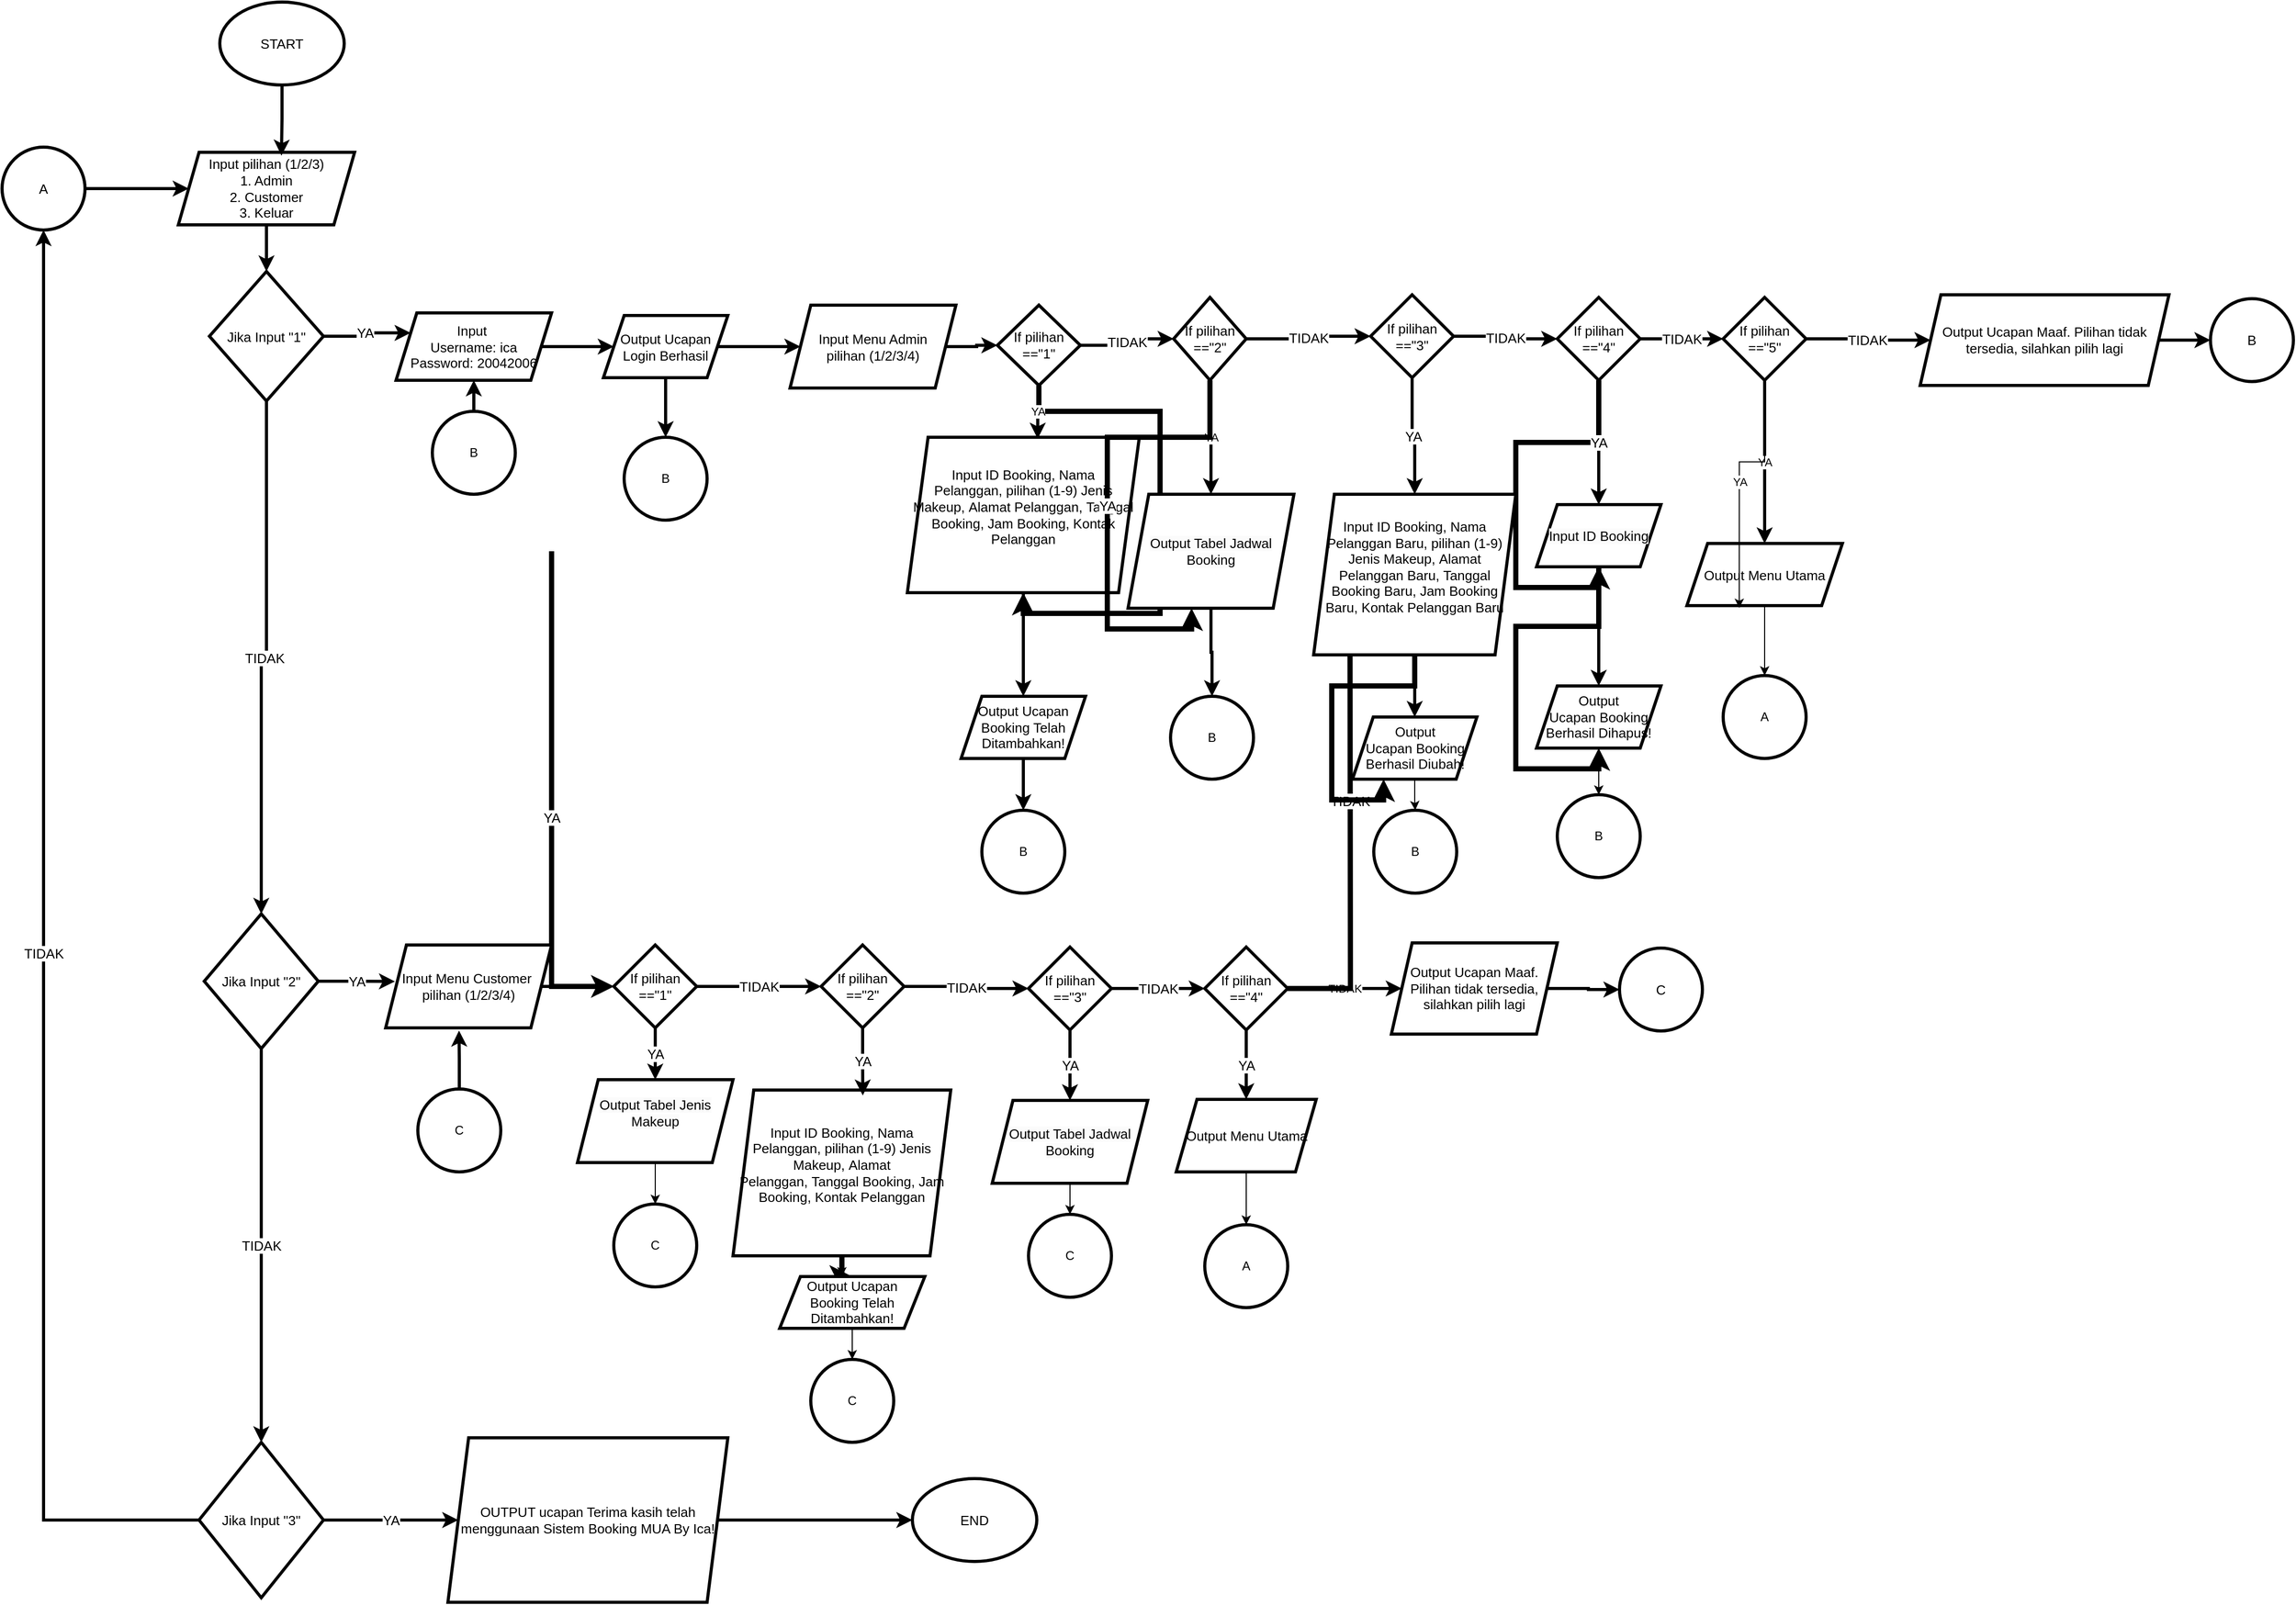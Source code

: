 <mxfile version="24.7.17">
  <diagram name="Page-1" id="OqW6dQnBmnJ8KERkSxpb">
    <mxGraphModel dx="2462" dy="1160" grid="1" gridSize="10" guides="1" tooltips="1" connect="1" arrows="1" fold="1" page="1" pageScale="1" pageWidth="850" pageHeight="1100" math="0" shadow="0">
      <root>
        <mxCell id="0" />
        <mxCell id="1" parent="0" />
        <mxCell id="-Zbz8kqlZJ3fd1Amy6h6-88" value="START" style="ellipse;whiteSpace=wrap;html=1;strokeWidth=3;fontSize=13;" vertex="1" parent="1">
          <mxGeometry x="230" y="100" width="120" height="80" as="geometry" />
        </mxCell>
        <mxCell id="-Zbz8kqlZJ3fd1Amy6h6-89" style="edgeStyle=orthogonalEdgeStyle;rounded=0;orthogonalLoop=1;jettySize=auto;html=1;strokeWidth=3;fontSize=13;" edge="1" parent="1" source="-Zbz8kqlZJ3fd1Amy6h6-90" target="-Zbz8kqlZJ3fd1Amy6h6-93">
          <mxGeometry relative="1" as="geometry" />
        </mxCell>
        <mxCell id="-Zbz8kqlZJ3fd1Amy6h6-90" value="Input pilihan (1/2/3)&lt;div style=&quot;font-size: 13px;&quot;&gt;1. Admin&lt;/div&gt;&lt;div style=&quot;font-size: 13px;&quot;&gt;2. Customer&lt;/div&gt;&lt;div style=&quot;font-size: 13px;&quot;&gt;3. Keluar&lt;/div&gt;" style="shape=parallelogram;perimeter=parallelogramPerimeter;whiteSpace=wrap;html=1;fixedSize=1;strokeWidth=3;fontSize=13;" vertex="1" parent="1">
          <mxGeometry x="190" y="245" width="170" height="70" as="geometry" />
        </mxCell>
        <mxCell id="-Zbz8kqlZJ3fd1Amy6h6-91" value="TIDAK" style="edgeStyle=orthogonalEdgeStyle;rounded=0;orthogonalLoop=1;jettySize=auto;html=1;entryX=0.5;entryY=0;entryDx=0;entryDy=0;strokeWidth=3;fontSize=13;" edge="1" parent="1" source="-Zbz8kqlZJ3fd1Amy6h6-93" target="-Zbz8kqlZJ3fd1Amy6h6-99">
          <mxGeometry relative="1" as="geometry" />
        </mxCell>
        <mxCell id="-Zbz8kqlZJ3fd1Amy6h6-92" value="YA" style="edgeStyle=orthogonalEdgeStyle;rounded=0;orthogonalLoop=1;jettySize=auto;html=1;entryX=0;entryY=0.25;entryDx=0;entryDy=0;strokeWidth=3;fontSize=13;" edge="1" parent="1" source="-Zbz8kqlZJ3fd1Amy6h6-93" target="-Zbz8kqlZJ3fd1Amy6h6-95">
          <mxGeometry relative="1" as="geometry" />
        </mxCell>
        <mxCell id="-Zbz8kqlZJ3fd1Amy6h6-93" value="Jika Input &quot;1&quot;" style="rhombus;whiteSpace=wrap;html=1;strokeWidth=3;fontSize=13;" vertex="1" parent="1">
          <mxGeometry x="220" y="360" width="110" height="125" as="geometry" />
        </mxCell>
        <mxCell id="-Zbz8kqlZJ3fd1Amy6h6-94" style="edgeStyle=orthogonalEdgeStyle;rounded=0;orthogonalLoop=1;jettySize=auto;html=1;entryX=0;entryY=0.5;entryDx=0;entryDy=0;strokeWidth=3;fontSize=13;" edge="1" parent="1" source="-Zbz8kqlZJ3fd1Amy6h6-95" target="-Zbz8kqlZJ3fd1Amy6h6-97">
          <mxGeometry relative="1" as="geometry" />
        </mxCell>
        <mxCell id="-Zbz8kqlZJ3fd1Amy6h6-95" value="Input&amp;nbsp;&lt;div style=&quot;font-size: 13px;&quot;&gt;Username: ica&lt;div style=&quot;font-size: 13px;&quot;&gt;Password: 20042006&lt;/div&gt;&lt;/div&gt;" style="shape=parallelogram;perimeter=parallelogramPerimeter;whiteSpace=wrap;html=1;fixedSize=1;strokeWidth=3;fontSize=13;" vertex="1" parent="1">
          <mxGeometry x="400" y="400" width="150" height="65" as="geometry" />
        </mxCell>
        <mxCell id="-Zbz8kqlZJ3fd1Amy6h6-96" style="edgeStyle=orthogonalEdgeStyle;rounded=0;orthogonalLoop=1;jettySize=auto;html=1;strokeWidth=3;fontSize=13;" edge="1" parent="1" source="-Zbz8kqlZJ3fd1Amy6h6-97" target="-Zbz8kqlZJ3fd1Amy6h6-128">
          <mxGeometry relative="1" as="geometry" />
        </mxCell>
        <mxCell id="-Zbz8kqlZJ3fd1Amy6h6-198" style="edgeStyle=orthogonalEdgeStyle;rounded=0;orthogonalLoop=1;jettySize=auto;html=1;entryX=0.5;entryY=0;entryDx=0;entryDy=0;strokeWidth=3;" edge="1" parent="1" source="-Zbz8kqlZJ3fd1Amy6h6-97" target="-Zbz8kqlZJ3fd1Amy6h6-195">
          <mxGeometry relative="1" as="geometry" />
        </mxCell>
        <mxCell id="-Zbz8kqlZJ3fd1Amy6h6-97" value="Output Ucapan Login Berhasil" style="shape=parallelogram;perimeter=parallelogramPerimeter;whiteSpace=wrap;html=1;fixedSize=1;fontSize=13;spacing=2;strokeWidth=3;" vertex="1" parent="1">
          <mxGeometry x="600" y="402.5" width="120" height="60" as="geometry" />
        </mxCell>
        <mxCell id="-Zbz8kqlZJ3fd1Amy6h6-98" value="TIDAK" style="edgeStyle=orthogonalEdgeStyle;rounded=0;orthogonalLoop=1;jettySize=auto;html=1;entryX=0.5;entryY=0;entryDx=0;entryDy=0;strokeWidth=3;fontSize=13;" edge="1" parent="1" source="-Zbz8kqlZJ3fd1Amy6h6-99" target="-Zbz8kqlZJ3fd1Amy6h6-102">
          <mxGeometry relative="1" as="geometry" />
        </mxCell>
        <mxCell id="-Zbz8kqlZJ3fd1Amy6h6-99" value="Jika Input &quot;2&quot;" style="rhombus;whiteSpace=wrap;html=1;strokeWidth=3;fontSize=13;" vertex="1" parent="1">
          <mxGeometry x="215" y="980" width="110" height="130" as="geometry" />
        </mxCell>
        <mxCell id="-Zbz8kqlZJ3fd1Amy6h6-100" value="YA" style="edgeStyle=orthogonalEdgeStyle;rounded=0;orthogonalLoop=1;jettySize=auto;html=1;entryX=0;entryY=0.5;entryDx=0;entryDy=0;strokeWidth=3;fontSize=13;" edge="1" parent="1" source="-Zbz8kqlZJ3fd1Amy6h6-102" target="-Zbz8kqlZJ3fd1Amy6h6-104">
          <mxGeometry relative="1" as="geometry" />
        </mxCell>
        <mxCell id="-Zbz8kqlZJ3fd1Amy6h6-101" value="TIDAK" style="edgeStyle=orthogonalEdgeStyle;rounded=0;orthogonalLoop=1;jettySize=auto;html=1;entryX=0.5;entryY=1;entryDx=0;entryDy=0;strokeWidth=3;fontSize=13;" edge="1" parent="1" source="-Zbz8kqlZJ3fd1Amy6h6-102" target="-Zbz8kqlZJ3fd1Amy6h6-164">
          <mxGeometry relative="1" as="geometry" />
        </mxCell>
        <mxCell id="-Zbz8kqlZJ3fd1Amy6h6-102" value="Jika Input &quot;3&quot;" style="rhombus;whiteSpace=wrap;html=1;strokeWidth=3;fontSize=13;" vertex="1" parent="1">
          <mxGeometry x="210" y="1490" width="120" height="150" as="geometry" />
        </mxCell>
        <mxCell id="-Zbz8kqlZJ3fd1Amy6h6-103" style="edgeStyle=orthogonalEdgeStyle;rounded=0;orthogonalLoop=1;jettySize=auto;html=1;strokeWidth=3;fontSize=13;" edge="1" parent="1" source="-Zbz8kqlZJ3fd1Amy6h6-104" target="-Zbz8kqlZJ3fd1Amy6h6-105">
          <mxGeometry relative="1" as="geometry" />
        </mxCell>
        <mxCell id="-Zbz8kqlZJ3fd1Amy6h6-104" value="OUTPUT ucapan Terima kasih telah menggunaan Sistem Booking MUA By Ica!" style="shape=parallelogram;perimeter=parallelogramPerimeter;whiteSpace=wrap;html=1;fixedSize=1;strokeWidth=3;fontSize=13;" vertex="1" parent="1">
          <mxGeometry x="450" y="1485.63" width="270" height="158.75" as="geometry" />
        </mxCell>
        <mxCell id="-Zbz8kqlZJ3fd1Amy6h6-105" value="END" style="ellipse;whiteSpace=wrap;html=1;strokeWidth=3;fontSize=13;" vertex="1" parent="1">
          <mxGeometry x="898" y="1525" width="120" height="80" as="geometry" />
        </mxCell>
        <mxCell id="-Zbz8kqlZJ3fd1Amy6h6-184" style="edgeStyle=orthogonalEdgeStyle;rounded=0;orthogonalLoop=1;jettySize=auto;html=1;entryX=0;entryY=0.5;entryDx=0;entryDy=0;strokeWidth=3;" edge="1" parent="1" source="-Zbz8kqlZJ3fd1Amy6h6-107" target="-Zbz8kqlZJ3fd1Amy6h6-118">
          <mxGeometry relative="1" as="geometry" />
        </mxCell>
        <mxCell id="-Zbz8kqlZJ3fd1Amy6h6-106" value="YA" style="edgeStyle=orthogonalEdgeStyle;rounded=0;orthogonalLoop=1;jettySize=auto;html=1;strokeWidth=5;fontSize=13;" edge="1" parent="1" source="-Zbz8kqlZJ3fd1Amy6h6-107" target="-Zbz8kqlZJ3fd1Amy6h6-118">
          <mxGeometry x="-0.714" relative="1" as="geometry">
            <Array as="points">
              <mxPoint x="550" y="630" />
              <mxPoint x="550" y="630" />
            </Array>
            <mxPoint as="offset" />
          </mxGeometry>
        </mxCell>
        <mxCell id="-Zbz8kqlZJ3fd1Amy6h6-107" value="Input Menu Customer&amp;nbsp;&lt;div style=&quot;font-size: 13px;&quot;&gt;pilihan (1/2/3/4)&lt;/div&gt;" style="shape=parallelogram;perimeter=parallelogramPerimeter;whiteSpace=wrap;html=1;fixedSize=1;strokeWidth=3;fontSize=13;" vertex="1" parent="1">
          <mxGeometry x="390" y="1010" width="160" height="80" as="geometry" />
        </mxCell>
        <mxCell id="-Zbz8kqlZJ3fd1Amy6h6-108" value="YA" style="edgeStyle=orthogonalEdgeStyle;rounded=0;orthogonalLoop=1;jettySize=auto;html=1;strokeWidth=3;fontSize=13;" edge="1" parent="1" source="-Zbz8kqlZJ3fd1Amy6h6-110" target="-Zbz8kqlZJ3fd1Amy6h6-122">
          <mxGeometry relative="1" as="geometry" />
        </mxCell>
        <mxCell id="-Zbz8kqlZJ3fd1Amy6h6-183" value="TIDAK" style="edgeStyle=orthogonalEdgeStyle;rounded=0;orthogonalLoop=1;jettySize=auto;html=1;entryX=0;entryY=0.5;entryDx=0;entryDy=0;strokeWidth=3;" edge="1" parent="1" source="-Zbz8kqlZJ3fd1Amy6h6-110" target="-Zbz8kqlZJ3fd1Amy6h6-161">
          <mxGeometry relative="1" as="geometry" />
        </mxCell>
        <mxCell id="-Zbz8kqlZJ3fd1Amy6h6-109" value="TIDAK" style="edgeStyle=orthogonalEdgeStyle;rounded=0;orthogonalLoop=1;jettySize=auto;html=1;entryX=0;entryY=0.5;entryDx=0;entryDy=0;strokeWidth=5;fontSize=13;" edge="1" parent="1" source="-Zbz8kqlZJ3fd1Amy6h6-110">
          <mxGeometry relative="1" as="geometry">
            <mxPoint x="1320" y="630" as="targetPoint" />
          </mxGeometry>
        </mxCell>
        <mxCell id="-Zbz8kqlZJ3fd1Amy6h6-110" value="If pilihan ==&quot;4&quot;" style="rhombus;whiteSpace=wrap;html=1;strokeWidth=3;fontSize=13;" vertex="1" parent="1">
          <mxGeometry x="1180" y="1012" width="80" height="80" as="geometry" />
        </mxCell>
        <mxCell id="-Zbz8kqlZJ3fd1Amy6h6-111" value="YA" style="edgeStyle=orthogonalEdgeStyle;rounded=0;orthogonalLoop=1;jettySize=auto;html=1;entryX=0.5;entryY=0;entryDx=0;entryDy=0;strokeWidth=3;fontSize=13;" edge="1" parent="1" source="-Zbz8kqlZJ3fd1Amy6h6-113" target="-Zbz8kqlZJ3fd1Amy6h6-123">
          <mxGeometry relative="1" as="geometry" />
        </mxCell>
        <mxCell id="-Zbz8kqlZJ3fd1Amy6h6-112" value="TIDAK" style="edgeStyle=orthogonalEdgeStyle;rounded=0;orthogonalLoop=1;jettySize=auto;html=1;entryX=0;entryY=0.5;entryDx=0;entryDy=0;strokeWidth=3;fontSize=13;" edge="1" parent="1" source="-Zbz8kqlZJ3fd1Amy6h6-113" target="-Zbz8kqlZJ3fd1Amy6h6-110">
          <mxGeometry relative="1" as="geometry" />
        </mxCell>
        <mxCell id="-Zbz8kqlZJ3fd1Amy6h6-113" value="If pilihan ==&quot;3&quot;" style="rhombus;whiteSpace=wrap;html=1;strokeWidth=3;fontSize=13;" vertex="1" parent="1">
          <mxGeometry x="1010" y="1012" width="80" height="80" as="geometry" />
        </mxCell>
        <mxCell id="-Zbz8kqlZJ3fd1Amy6h6-114" value="TIDAK" style="edgeStyle=orthogonalEdgeStyle;rounded=0;orthogonalLoop=1;jettySize=auto;html=1;entryX=0;entryY=0.5;entryDx=0;entryDy=0;strokeWidth=3;fontSize=13;" edge="1" parent="1" source="-Zbz8kqlZJ3fd1Amy6h6-115" target="-Zbz8kqlZJ3fd1Amy6h6-113">
          <mxGeometry relative="1" as="geometry" />
        </mxCell>
        <mxCell id="-Zbz8kqlZJ3fd1Amy6h6-115" value="If pilihan ==&quot;2&quot;" style="rhombus;whiteSpace=wrap;html=1;strokeWidth=3;fontSize=13;" vertex="1" parent="1">
          <mxGeometry x="810" y="1010" width="80" height="80" as="geometry" />
        </mxCell>
        <mxCell id="-Zbz8kqlZJ3fd1Amy6h6-116" value="YA" style="edgeStyle=orthogonalEdgeStyle;rounded=0;orthogonalLoop=1;jettySize=auto;html=1;entryX=0.5;entryY=0;entryDx=0;entryDy=0;strokeWidth=3;fontSize=13;" edge="1" parent="1" source="-Zbz8kqlZJ3fd1Amy6h6-118" target="-Zbz8kqlZJ3fd1Amy6h6-119">
          <mxGeometry relative="1" as="geometry" />
        </mxCell>
        <mxCell id="-Zbz8kqlZJ3fd1Amy6h6-117" value="TIDAK" style="edgeStyle=orthogonalEdgeStyle;rounded=0;orthogonalLoop=1;jettySize=auto;html=1;entryX=0;entryY=0.5;entryDx=0;entryDy=0;strokeWidth=3;fontSize=13;" edge="1" parent="1" source="-Zbz8kqlZJ3fd1Amy6h6-118" target="-Zbz8kqlZJ3fd1Amy6h6-115">
          <mxGeometry relative="1" as="geometry" />
        </mxCell>
        <mxCell id="-Zbz8kqlZJ3fd1Amy6h6-118" value="If pilihan ==&quot;1&quot;" style="rhombus;whiteSpace=wrap;html=1;strokeWidth=3;fontSize=13;" vertex="1" parent="1">
          <mxGeometry x="610" y="1010" width="80" height="80" as="geometry" />
        </mxCell>
        <mxCell id="-Zbz8kqlZJ3fd1Amy6h6-209" style="edgeStyle=orthogonalEdgeStyle;rounded=0;orthogonalLoop=1;jettySize=auto;html=1;" edge="1" parent="1" source="-Zbz8kqlZJ3fd1Amy6h6-119" target="-Zbz8kqlZJ3fd1Amy6h6-190">
          <mxGeometry relative="1" as="geometry" />
        </mxCell>
        <mxCell id="-Zbz8kqlZJ3fd1Amy6h6-119" value="&lt;span style=&quot;color: rgb(0, 0, 0); font-family: Helvetica; font-size: 13px; font-style: normal; font-variant-ligatures: normal; font-variant-caps: normal; font-weight: 400; letter-spacing: normal; orphans: 2; text-align: center; text-indent: 0px; text-transform: none; widows: 2; word-spacing: 0px; -webkit-text-stroke-width: 0px; white-space: normal; background-color: rgb(251, 251, 251); text-decoration-thickness: initial; text-decoration-style: initial; text-decoration-color: initial; display: inline !important; float: none;&quot;&gt;Output Tabel Jenis Makeup&lt;/span&gt;&lt;div style=&quot;font-size: 13px;&quot;&gt;&lt;br style=&quot;font-size: 13px;&quot;&gt;&lt;/div&gt;" style="shape=parallelogram;perimeter=parallelogramPerimeter;whiteSpace=wrap;html=1;fixedSize=1;strokeWidth=3;fontSize=13;" vertex="1" parent="1">
          <mxGeometry x="575" y="1140" width="150" height="80" as="geometry" />
        </mxCell>
        <mxCell id="-Zbz8kqlZJ3fd1Amy6h6-121" value="Input&amp;nbsp;&lt;span style=&quot;font-size: 13px; background-color: initial;&quot;&gt;ID Booking,&amp;nbsp;&lt;/span&gt;&lt;span style=&quot;font-size: 13px; background-color: initial;&quot;&gt;Nama Pelanggan,&amp;nbsp;&lt;/span&gt;&lt;span style=&quot;font-size: 13px; background-color: initial;&quot;&gt;pilihan (1-9) Jenis Makeup,&amp;nbsp;&lt;/span&gt;&lt;span style=&quot;font-size: 13px; background-color: initial;&quot;&gt;Alamat Pelanggan,&amp;nbsp;&lt;/span&gt;&lt;span style=&quot;font-size: 13px; background-color: initial;&quot;&gt;Tanggal Booking,&amp;nbsp;&lt;/span&gt;&lt;span style=&quot;font-size: 13px; background-color: initial;&quot;&gt;Jam Booking,&amp;nbsp;&lt;/span&gt;&lt;span style=&quot;font-size: 13px; background-color: initial;&quot;&gt;Kontak Pelanggan&lt;/span&gt;&lt;div style=&quot;font-size: 13px;&quot;&gt;&lt;br style=&quot;font-size: 13px;&quot;&gt;&lt;/div&gt;" style="shape=parallelogram;perimeter=parallelogramPerimeter;whiteSpace=wrap;html=1;fixedSize=1;strokeWidth=3;fontSize=13;" vertex="1" parent="1">
          <mxGeometry x="725" y="1150" width="210" height="160" as="geometry" />
        </mxCell>
        <mxCell id="-Zbz8kqlZJ3fd1Amy6h6-120" style="edgeStyle=orthogonalEdgeStyle;rounded=0;orthogonalLoop=1;jettySize=auto;html=1;strokeWidth=5;fontSize=13;" edge="1" parent="1" source="-Zbz8kqlZJ3fd1Amy6h6-121" target="-Zbz8kqlZJ3fd1Amy6h6-126">
          <mxGeometry relative="1" as="geometry" />
        </mxCell>
        <mxCell id="-Zbz8kqlZJ3fd1Amy6h6-213" style="edgeStyle=orthogonalEdgeStyle;rounded=0;orthogonalLoop=1;jettySize=auto;html=1;" edge="1" parent="1" source="-Zbz8kqlZJ3fd1Amy6h6-122" target="-Zbz8kqlZJ3fd1Amy6h6-191">
          <mxGeometry relative="1" as="geometry" />
        </mxCell>
        <mxCell id="-Zbz8kqlZJ3fd1Amy6h6-122" value="Output Menu Utama" style="shape=parallelogram;perimeter=parallelogramPerimeter;whiteSpace=wrap;html=1;fixedSize=1;strokeWidth=3;fontSize=13;" vertex="1" parent="1">
          <mxGeometry x="1152.5" y="1159" width="135" height="70" as="geometry" />
        </mxCell>
        <mxCell id="-Zbz8kqlZJ3fd1Amy6h6-212" style="edgeStyle=orthogonalEdgeStyle;rounded=0;orthogonalLoop=1;jettySize=auto;html=1;entryX=0.5;entryY=0;entryDx=0;entryDy=0;" edge="1" parent="1" source="-Zbz8kqlZJ3fd1Amy6h6-123" target="-Zbz8kqlZJ3fd1Amy6h6-188">
          <mxGeometry relative="1" as="geometry" />
        </mxCell>
        <mxCell id="-Zbz8kqlZJ3fd1Amy6h6-123" value="&lt;br style=&quot;font-size: 13px;&quot;&gt;&lt;span style=&quot;color: rgb(0, 0, 0); font-family: Helvetica; font-size: 13px; font-style: normal; font-variant-ligatures: normal; font-variant-caps: normal; font-weight: 400; letter-spacing: normal; orphans: 2; text-align: center; text-indent: 0px; text-transform: none; widows: 2; word-spacing: 0px; -webkit-text-stroke-width: 0px; white-space: normal; background-color: rgb(251, 251, 251); text-decoration-thickness: initial; text-decoration-style: initial; text-decoration-color: initial; display: inline !important; float: none;&quot;&gt;Output Tabel Jadwal Booking&lt;/span&gt;&lt;div style=&quot;font-size: 13px;&quot;&gt;&lt;br style=&quot;font-size: 13px;&quot;&gt;&lt;/div&gt;" style="shape=parallelogram;perimeter=parallelogramPerimeter;whiteSpace=wrap;html=1;fixedSize=1;strokeWidth=3;fontSize=13;" vertex="1" parent="1">
          <mxGeometry x="975" y="1160" width="150" height="80" as="geometry" />
        </mxCell>
        <mxCell id="-Zbz8kqlZJ3fd1Amy6h6-124" style="edgeStyle=orthogonalEdgeStyle;rounded=0;orthogonalLoop=1;jettySize=auto;html=1;entryX=0.585;entryY=0.046;entryDx=0;entryDy=0;entryPerimeter=0;strokeWidth=3;fontSize=13;" edge="1" parent="1" source="-Zbz8kqlZJ3fd1Amy6h6-88" target="-Zbz8kqlZJ3fd1Amy6h6-90">
          <mxGeometry relative="1" as="geometry" />
        </mxCell>
        <mxCell id="-Zbz8kqlZJ3fd1Amy6h6-125" value="YA" style="edgeStyle=orthogonalEdgeStyle;rounded=0;orthogonalLoop=1;jettySize=auto;html=1;entryX=0.596;entryY=0.033;entryDx=0;entryDy=0;entryPerimeter=0;strokeWidth=3;fontSize=13;" edge="1" parent="1" source="-Zbz8kqlZJ3fd1Amy6h6-115" target="-Zbz8kqlZJ3fd1Amy6h6-121">
          <mxGeometry relative="1" as="geometry" />
        </mxCell>
        <mxCell id="-Zbz8kqlZJ3fd1Amy6h6-211" style="edgeStyle=orthogonalEdgeStyle;rounded=0;orthogonalLoop=1;jettySize=auto;html=1;entryX=0.5;entryY=0;entryDx=0;entryDy=0;" edge="1" parent="1" source="-Zbz8kqlZJ3fd1Amy6h6-126" target="-Zbz8kqlZJ3fd1Amy6h6-189">
          <mxGeometry relative="1" as="geometry" />
        </mxCell>
        <mxCell id="-Zbz8kqlZJ3fd1Amy6h6-126" value="Output Ucapan Booking Telah Ditambahkan!" style="shape=parallelogram;perimeter=parallelogramPerimeter;whiteSpace=wrap;html=1;fixedSize=1;strokeWidth=3;fontSize=13;" vertex="1" parent="1">
          <mxGeometry x="770" y="1330" width="140" height="50" as="geometry" />
        </mxCell>
        <mxCell id="-Zbz8kqlZJ3fd1Amy6h6-127" style="edgeStyle=orthogonalEdgeStyle;rounded=0;orthogonalLoop=1;jettySize=auto;html=1;entryX=0;entryY=0.5;entryDx=0;entryDy=0;strokeWidth=3;fontSize=13;" edge="1" parent="1" source="-Zbz8kqlZJ3fd1Amy6h6-128" target="-Zbz8kqlZJ3fd1Amy6h6-131">
          <mxGeometry relative="1" as="geometry" />
        </mxCell>
        <mxCell id="-Zbz8kqlZJ3fd1Amy6h6-128" value="Input Menu Admin&lt;div style=&quot;font-size: 13px;&quot;&gt;pilihan (1/2/3/4)&lt;/div&gt;" style="shape=parallelogram;perimeter=parallelogramPerimeter;whiteSpace=wrap;html=1;fixedSize=1;strokeWidth=3;fontSize=13;" vertex="1" parent="1">
          <mxGeometry x="780" y="392.5" width="160" height="80" as="geometry" />
        </mxCell>
        <mxCell id="-Zbz8kqlZJ3fd1Amy6h6-130" value="TIDAK" style="edgeStyle=orthogonalEdgeStyle;rounded=0;orthogonalLoop=1;jettySize=auto;html=1;entryX=0;entryY=0.5;entryDx=0;entryDy=0;strokeWidth=3;fontSize=13;" edge="1" parent="1" source="-Zbz8kqlZJ3fd1Amy6h6-131" target="-Zbz8kqlZJ3fd1Amy6h6-133">
          <mxGeometry relative="1" as="geometry" />
        </mxCell>
        <mxCell id="-Zbz8kqlZJ3fd1Amy6h6-129" value="YA" style="edgeStyle=orthogonalEdgeStyle;rounded=0;orthogonalLoop=1;jettySize=auto;html=1;entryX=0.5;entryY=1;entryDx=0;entryDy=0;strokeWidth=5;fontSize=13;" edge="1" parent="1" source="-Zbz8kqlZJ3fd1Amy6h6-131" target="-Zbz8kqlZJ3fd1Amy6h6-147">
          <mxGeometry relative="1" as="geometry">
            <mxPoint x="1012.5" y="330" as="targetPoint" />
          </mxGeometry>
        </mxCell>
        <mxCell id="-Zbz8kqlZJ3fd1Amy6h6-131" value="If pilihan ==&quot;1&quot;" style="rhombus;whiteSpace=wrap;html=1;strokeWidth=3;fontSize=13;" vertex="1" parent="1">
          <mxGeometry x="980" y="392.5" width="80" height="77.5" as="geometry" />
        </mxCell>
        <mxCell id="-Zbz8kqlZJ3fd1Amy6h6-132" value="TIDAK" style="edgeStyle=orthogonalEdgeStyle;rounded=0;orthogonalLoop=1;jettySize=auto;html=1;entryX=0;entryY=0.5;entryDx=0;entryDy=0;strokeWidth=3;fontSize=13;" edge="1" parent="1" source="-Zbz8kqlZJ3fd1Amy6h6-133" target="-Zbz8kqlZJ3fd1Amy6h6-136">
          <mxGeometry relative="1" as="geometry" />
        </mxCell>
        <mxCell id="-Zbz8kqlZJ3fd1Amy6h6-175" value="YA" style="edgeStyle=orthogonalEdgeStyle;rounded=0;orthogonalLoop=1;jettySize=auto;html=1;entryX=0.5;entryY=0;entryDx=0;entryDy=0;strokeWidth=3;" edge="1" parent="1" source="-Zbz8kqlZJ3fd1Amy6h6-133" target="-Zbz8kqlZJ3fd1Amy6h6-149">
          <mxGeometry relative="1" as="geometry" />
        </mxCell>
        <mxCell id="-Zbz8kqlZJ3fd1Amy6h6-133" value="If pilihan ==&quot;2&quot;" style="rhombus;whiteSpace=wrap;html=1;strokeWidth=3;fontSize=13;" vertex="1" parent="1">
          <mxGeometry x="1150" y="385" width="70" height="80" as="geometry" />
        </mxCell>
        <mxCell id="-Zbz8kqlZJ3fd1Amy6h6-134" value="YA" style="edgeStyle=orthogonalEdgeStyle;rounded=0;orthogonalLoop=1;jettySize=auto;html=1;strokeWidth=3;fontSize=13;" edge="1" parent="1" source="-Zbz8kqlZJ3fd1Amy6h6-136" target="-Zbz8kqlZJ3fd1Amy6h6-151">
          <mxGeometry relative="1" as="geometry" />
        </mxCell>
        <mxCell id="-Zbz8kqlZJ3fd1Amy6h6-135" value="TIDAK" style="edgeStyle=orthogonalEdgeStyle;rounded=0;orthogonalLoop=1;jettySize=auto;html=1;entryX=0;entryY=0.5;entryDx=0;entryDy=0;strokeWidth=3;fontSize=13;" edge="1" parent="1" source="-Zbz8kqlZJ3fd1Amy6h6-136" target="-Zbz8kqlZJ3fd1Amy6h6-140">
          <mxGeometry relative="1" as="geometry" />
        </mxCell>
        <mxCell id="-Zbz8kqlZJ3fd1Amy6h6-136" value="If pilihan ==&quot;3&quot;" style="rhombus;whiteSpace=wrap;html=1;strokeWidth=3;fontSize=13;" vertex="1" parent="1">
          <mxGeometry x="1340" y="382.5" width="80" height="80" as="geometry" />
        </mxCell>
        <mxCell id="-Zbz8kqlZJ3fd1Amy6h6-138" value="TIDAK" style="edgeStyle=orthogonalEdgeStyle;rounded=0;orthogonalLoop=1;jettySize=auto;html=1;entryX=0;entryY=0.5;entryDx=0;entryDy=0;strokeWidth=3;fontSize=13;" edge="1" parent="1" source="-Zbz8kqlZJ3fd1Amy6h6-140" target="-Zbz8kqlZJ3fd1Amy6h6-143">
          <mxGeometry relative="1" as="geometry" />
        </mxCell>
        <mxCell id="-Zbz8kqlZJ3fd1Amy6h6-137" style="edgeStyle=orthogonalEdgeStyle;rounded=0;orthogonalLoop=1;jettySize=auto;html=1;entryX=0.5;entryY=1;entryDx=0;entryDy=0;strokeWidth=5;fontSize=13;" edge="1" parent="1" source="-Zbz8kqlZJ3fd1Amy6h6-140" target="-Zbz8kqlZJ3fd1Amy6h6-145">
          <mxGeometry relative="1" as="geometry" />
        </mxCell>
        <mxCell id="-Zbz8kqlZJ3fd1Amy6h6-139" value="YA" style="edgeStyle=orthogonalEdgeStyle;rounded=0;orthogonalLoop=1;jettySize=auto;html=1;strokeWidth=3;fontSize=13;" edge="1" parent="1" source="-Zbz8kqlZJ3fd1Amy6h6-140" target="-Zbz8kqlZJ3fd1Amy6h6-145">
          <mxGeometry relative="1" as="geometry" />
        </mxCell>
        <mxCell id="-Zbz8kqlZJ3fd1Amy6h6-140" value="If pilihan ==&quot;4&quot;" style="rhombus;whiteSpace=wrap;html=1;strokeWidth=3;fontSize=13;" vertex="1" parent="1">
          <mxGeometry x="1520" y="385" width="80" height="80" as="geometry" />
        </mxCell>
        <mxCell id="-Zbz8kqlZJ3fd1Amy6h6-142" value="TIDAK" style="edgeStyle=orthogonalEdgeStyle;rounded=0;orthogonalLoop=1;jettySize=auto;html=1;entryX=0;entryY=0.5;entryDx=0;entryDy=0;strokeWidth=3;fontSize=13;" edge="1" parent="1" source="-Zbz8kqlZJ3fd1Amy6h6-143" target="-Zbz8kqlZJ3fd1Amy6h6-158">
          <mxGeometry relative="1" as="geometry" />
        </mxCell>
        <mxCell id="-Zbz8kqlZJ3fd1Amy6h6-180" value="YA" style="edgeStyle=orthogonalEdgeStyle;rounded=0;orthogonalLoop=1;jettySize=auto;html=1;entryX=0.5;entryY=0;entryDx=0;entryDy=0;strokeWidth=3;" edge="1" parent="1" source="-Zbz8kqlZJ3fd1Amy6h6-143" target="-Zbz8kqlZJ3fd1Amy6h6-154">
          <mxGeometry relative="1" as="geometry" />
        </mxCell>
        <mxCell id="-Zbz8kqlZJ3fd1Amy6h6-143" value="If pilihan ==&quot;5&quot;" style="rhombus;whiteSpace=wrap;html=1;strokeWidth=3;fontSize=13;" vertex="1" parent="1">
          <mxGeometry x="1680" y="385" width="80" height="80" as="geometry" />
        </mxCell>
        <mxCell id="-Zbz8kqlZJ3fd1Amy6h6-179" style="edgeStyle=orthogonalEdgeStyle;rounded=0;orthogonalLoop=1;jettySize=auto;html=1;strokeWidth=3;" edge="1" parent="1" source="-Zbz8kqlZJ3fd1Amy6h6-145" target="-Zbz8kqlZJ3fd1Amy6h6-153">
          <mxGeometry relative="1" as="geometry" />
        </mxCell>
        <mxCell id="-Zbz8kqlZJ3fd1Amy6h6-144" style="edgeStyle=orthogonalEdgeStyle;rounded=0;orthogonalLoop=1;jettySize=auto;html=1;entryX=0.5;entryY=1;entryDx=0;entryDy=0;strokeWidth=5;fontSize=13;" edge="1" parent="1" source="-Zbz8kqlZJ3fd1Amy6h6-145" target="-Zbz8kqlZJ3fd1Amy6h6-153">
          <mxGeometry relative="1" as="geometry" />
        </mxCell>
        <mxCell id="-Zbz8kqlZJ3fd1Amy6h6-145" value="&lt;br style=&quot;font-size: 13px;&quot;&gt;&lt;span style=&quot;color: rgb(0, 0, 0); font-family: Helvetica; font-size: 13px; font-style: normal; font-variant-ligatures: normal; font-variant-caps: normal; font-weight: 400; letter-spacing: normal; orphans: 2; text-align: center; text-indent: 0px; text-transform: none; widows: 2; word-spacing: 0px; -webkit-text-stroke-width: 0px; white-space: normal; background-color: rgb(251, 251, 251); text-decoration-thickness: initial; text-decoration-style: initial; text-decoration-color: initial; display: inline !important; float: none;&quot;&gt;Input ID Booking&lt;/span&gt;&lt;div style=&quot;font-size: 13px;&quot;&gt;&lt;br style=&quot;font-size: 13px;&quot;&gt;&lt;/div&gt;" style="shape=parallelogram;perimeter=parallelogramPerimeter;whiteSpace=wrap;html=1;fixedSize=1;strokeWidth=3;fontSize=13;" vertex="1" parent="1">
          <mxGeometry x="1500" y="585" width="120" height="60" as="geometry" />
        </mxCell>
        <mxCell id="-Zbz8kqlZJ3fd1Amy6h6-146" style="edgeStyle=orthogonalEdgeStyle;rounded=0;orthogonalLoop=1;jettySize=auto;html=1;strokeWidth=3;fontSize=13;" edge="1" parent="1" source="-Zbz8kqlZJ3fd1Amy6h6-147" target="-Zbz8kqlZJ3fd1Amy6h6-148">
          <mxGeometry relative="1" as="geometry" />
        </mxCell>
        <mxCell id="-Zbz8kqlZJ3fd1Amy6h6-147" value="&lt;div style=&quot;font-size: 13px;&quot;&gt;Input ID Booking,&amp;nbsp;&lt;span style=&quot;background-color: initial; font-size: 13px;&quot;&gt;Nama Pelanggan,&amp;nbsp;&lt;/span&gt;&lt;span style=&quot;background-color: initial; font-size: 13px;&quot;&gt;pilihan (1-9) Jenis Makeup,&lt;/span&gt;&lt;span style=&quot;background-color: initial; font-size: 13px;&quot;&gt;&amp;nbsp;Alamat Pelanggan,&amp;nbsp;&lt;/span&gt;&lt;span style=&quot;background-color: initial; font-size: 13px;&quot;&gt;Tanggal Booking,&amp;nbsp;&lt;/span&gt;&lt;span style=&quot;background-color: initial; font-size: 13px;&quot;&gt;Jam Booking,&amp;nbsp;&lt;/span&gt;&lt;span style=&quot;background-color: initial; font-size: 13px;&quot;&gt;Kontak Pelanggan&lt;/span&gt;&lt;/div&gt;&lt;div style=&quot;font-size: 13px;&quot;&gt;&lt;br style=&quot;font-size: 13px;&quot;&gt;&lt;/div&gt;" style="shape=parallelogram;perimeter=parallelogramPerimeter;whiteSpace=wrap;html=1;fixedSize=1;strokeWidth=3;fontSize=13;" vertex="1" parent="1">
          <mxGeometry x="893.13" y="520" width="223.75" height="150" as="geometry" />
        </mxCell>
        <mxCell id="-Zbz8kqlZJ3fd1Amy6h6-201" style="edgeStyle=orthogonalEdgeStyle;rounded=0;orthogonalLoop=1;jettySize=auto;html=1;entryX=0.5;entryY=0;entryDx=0;entryDy=0;strokeWidth=3;" edge="1" parent="1" source="-Zbz8kqlZJ3fd1Amy6h6-148" target="-Zbz8kqlZJ3fd1Amy6h6-194">
          <mxGeometry relative="1" as="geometry" />
        </mxCell>
        <mxCell id="-Zbz8kqlZJ3fd1Amy6h6-148" value="Output Ucapan Booking Telah Ditambahkan!" style="shape=parallelogram;perimeter=parallelogramPerimeter;whiteSpace=wrap;html=1;fixedSize=1;strokeWidth=3;fontSize=13;" vertex="1" parent="1">
          <mxGeometry x="945.01" y="770" width="120" height="60" as="geometry" />
        </mxCell>
        <mxCell id="-Zbz8kqlZJ3fd1Amy6h6-199" style="edgeStyle=orthogonalEdgeStyle;rounded=0;orthogonalLoop=1;jettySize=auto;html=1;entryX=0.5;entryY=0;entryDx=0;entryDy=0;strokeWidth=3;" edge="1" parent="1" source="-Zbz8kqlZJ3fd1Amy6h6-149" target="-Zbz8kqlZJ3fd1Amy6h6-193">
          <mxGeometry relative="1" as="geometry" />
        </mxCell>
        <mxCell id="-Zbz8kqlZJ3fd1Amy6h6-149" value="&lt;br style=&quot;font-size: 13px;&quot;&gt;&lt;span style=&quot;color: rgb(0, 0, 0); font-family: Helvetica; font-size: 13px; font-style: normal; font-variant-ligatures: normal; font-variant-caps: normal; font-weight: 400; letter-spacing: normal; orphans: 2; text-align: center; text-indent: 0px; text-transform: none; widows: 2; word-spacing: 0px; -webkit-text-stroke-width: 0px; white-space: normal; background-color: rgb(251, 251, 251); text-decoration-thickness: initial; text-decoration-style: initial; text-decoration-color: initial; display: inline !important; float: none;&quot;&gt;Output Tabel Jadwal Booking&lt;/span&gt;&lt;div style=&quot;font-size: 13px;&quot;&gt;&lt;br style=&quot;font-size: 13px;&quot;&gt;&lt;/div&gt;" style="shape=parallelogram;perimeter=parallelogramPerimeter;whiteSpace=wrap;html=1;fixedSize=1;strokeWidth=3;fontSize=13;" vertex="1" parent="1">
          <mxGeometry x="1106" y="575" width="160" height="110" as="geometry" />
        </mxCell>
        <mxCell id="-Zbz8kqlZJ3fd1Amy6h6-178" style="edgeStyle=orthogonalEdgeStyle;rounded=0;orthogonalLoop=1;jettySize=auto;html=1;strokeWidth=3;" edge="1" parent="1" source="-Zbz8kqlZJ3fd1Amy6h6-151" target="-Zbz8kqlZJ3fd1Amy6h6-152">
          <mxGeometry relative="1" as="geometry" />
        </mxCell>
        <mxCell id="-Zbz8kqlZJ3fd1Amy6h6-150" style="edgeStyle=orthogonalEdgeStyle;rounded=0;orthogonalLoop=1;jettySize=auto;html=1;entryX=0.25;entryY=1;entryDx=0;entryDy=0;strokeWidth=5;fontSize=13;" edge="1" parent="1" source="-Zbz8kqlZJ3fd1Amy6h6-151" target="-Zbz8kqlZJ3fd1Amy6h6-152">
          <mxGeometry relative="1" as="geometry" />
        </mxCell>
        <mxCell id="-Zbz8kqlZJ3fd1Amy6h6-151" value="&lt;div style=&quot;font-size: 13px;&quot;&gt;Input ID Booking,&amp;nbsp;&lt;span style=&quot;background-color: initial; font-size: 13px;&quot;&gt;Nama Pelanggan Baru,&amp;nbsp;&lt;/span&gt;&lt;span style=&quot;background-color: initial; font-size: 13px;&quot;&gt;pilihan (1-9) Jenis Makeup,&lt;/span&gt;&lt;span style=&quot;background-color: initial; font-size: 13px;&quot;&gt;&amp;nbsp;Alamat Pelanggan Baru,&amp;nbsp;&lt;/span&gt;&lt;span style=&quot;background-color: initial; font-size: 13px;&quot;&gt;Tanggal Booking Baru,&amp;nbsp;&lt;/span&gt;&lt;span style=&quot;background-color: initial; font-size: 13px;&quot;&gt;Jam Booking Baru,&amp;nbsp;&lt;/span&gt;&lt;span style=&quot;background-color: initial; font-size: 13px;&quot;&gt;Kontak Pelanggan Baru&lt;/span&gt;&lt;/div&gt;&lt;div style=&quot;font-size: 13px;&quot;&gt;&lt;br style=&quot;font-size: 13px;&quot;&gt;&lt;/div&gt;" style="shape=parallelogram;perimeter=parallelogramPerimeter;whiteSpace=wrap;html=1;fixedSize=1;strokeWidth=3;fontSize=13;" vertex="1" parent="1">
          <mxGeometry x="1285" y="575" width="195" height="155" as="geometry" />
        </mxCell>
        <mxCell id="-Zbz8kqlZJ3fd1Amy6h6-206" style="edgeStyle=orthogonalEdgeStyle;rounded=0;orthogonalLoop=1;jettySize=auto;html=1;entryX=0.5;entryY=0;entryDx=0;entryDy=0;" edge="1" parent="1" source="-Zbz8kqlZJ3fd1Amy6h6-152" target="-Zbz8kqlZJ3fd1Amy6h6-203">
          <mxGeometry relative="1" as="geometry" />
        </mxCell>
        <mxCell id="-Zbz8kqlZJ3fd1Amy6h6-152" value="Output Ucapan&amp;nbsp;&lt;span style=&quot;font-size: 13px;&quot;&gt;Booking Berhasil Diubah!&lt;/span&gt;" style="shape=parallelogram;perimeter=parallelogramPerimeter;whiteSpace=wrap;html=1;fixedSize=1;strokeWidth=3;fontSize=13;" vertex="1" parent="1">
          <mxGeometry x="1322.5" y="790" width="120" height="60" as="geometry" />
        </mxCell>
        <mxCell id="-Zbz8kqlZJ3fd1Amy6h6-207" style="edgeStyle=orthogonalEdgeStyle;rounded=0;orthogonalLoop=1;jettySize=auto;html=1;entryX=0.5;entryY=0;entryDx=0;entryDy=0;" edge="1" parent="1" source="-Zbz8kqlZJ3fd1Amy6h6-153" target="-Zbz8kqlZJ3fd1Amy6h6-202">
          <mxGeometry relative="1" as="geometry" />
        </mxCell>
        <mxCell id="-Zbz8kqlZJ3fd1Amy6h6-153" value="Output Ucapan&amp;nbsp;&lt;span style=&quot;font-size: 13px;&quot;&gt;Booking Berhasil Dihapus!&lt;/span&gt;" style="shape=parallelogram;perimeter=parallelogramPerimeter;whiteSpace=wrap;html=1;fixedSize=1;strokeWidth=3;fontSize=13;" vertex="1" parent="1">
          <mxGeometry x="1500" y="760" width="120" height="60" as="geometry" />
        </mxCell>
        <mxCell id="-Zbz8kqlZJ3fd1Amy6h6-208" style="edgeStyle=orthogonalEdgeStyle;rounded=0;orthogonalLoop=1;jettySize=auto;html=1;" edge="1" parent="1" source="-Zbz8kqlZJ3fd1Amy6h6-154" target="-Zbz8kqlZJ3fd1Amy6h6-204">
          <mxGeometry relative="1" as="geometry" />
        </mxCell>
        <mxCell id="-Zbz8kqlZJ3fd1Amy6h6-154" value="Output Menu Utama" style="shape=parallelogram;perimeter=parallelogramPerimeter;whiteSpace=wrap;html=1;fixedSize=1;strokeWidth=3;fontSize=13;" vertex="1" parent="1">
          <mxGeometry x="1645" y="622.5" width="150" height="60" as="geometry" />
        </mxCell>
        <mxCell id="-Zbz8kqlZJ3fd1Amy6h6-156" value="YA" style="edgeStyle=orthogonalEdgeStyle;rounded=0;orthogonalLoop=1;jettySize=auto;html=1;entryX=0.056;entryY=0.44;entryDx=0;entryDy=0;entryPerimeter=0;strokeWidth=3;fontSize=13;" edge="1" parent="1" source="-Zbz8kqlZJ3fd1Amy6h6-99" target="-Zbz8kqlZJ3fd1Amy6h6-107">
          <mxGeometry relative="1" as="geometry" />
        </mxCell>
        <mxCell id="-Zbz8kqlZJ3fd1Amy6h6-155" value="YA" style="edgeStyle=orthogonalEdgeStyle;rounded=0;orthogonalLoop=1;jettySize=auto;html=1;entryX=0.383;entryY=1;entryDx=0;entryDy=0;entryPerimeter=0;strokeWidth=5;fontSize=13;" edge="1" parent="1" source="-Zbz8kqlZJ3fd1Amy6h6-133" target="-Zbz8kqlZJ3fd1Amy6h6-149">
          <mxGeometry relative="1" as="geometry" />
        </mxCell>
        <mxCell id="-Zbz8kqlZJ3fd1Amy6h6-157" style="edgeStyle=orthogonalEdgeStyle;rounded=0;orthogonalLoop=1;jettySize=auto;html=1;entryX=0;entryY=0.5;entryDx=0;entryDy=0;strokeWidth=3;" edge="1" parent="1" source="-Zbz8kqlZJ3fd1Amy6h6-158" target="-Zbz8kqlZJ3fd1Amy6h6-162">
          <mxGeometry relative="1" as="geometry" />
        </mxCell>
        <mxCell id="-Zbz8kqlZJ3fd1Amy6h6-158" value="Output Ucapan Maaf. Pilihan tidak tersedia, silahkan pilih lagi" style="shape=parallelogram;perimeter=parallelogramPerimeter;whiteSpace=wrap;html=1;fixedSize=1;strokeWidth=3;fontSize=13;" vertex="1" parent="1">
          <mxGeometry x="1870" y="382.5" width="240" height="87.5" as="geometry" />
        </mxCell>
        <mxCell id="-Zbz8kqlZJ3fd1Amy6h6-159" style="edgeStyle=orthogonalEdgeStyle;rounded=0;orthogonalLoop=1;jettySize=auto;html=1;exitX=0.5;exitY=1;exitDx=0;exitDy=0;strokeWidth=3;fontSize=13;" edge="1" parent="1" source="-Zbz8kqlZJ3fd1Amy6h6-123" target="-Zbz8kqlZJ3fd1Amy6h6-123">
          <mxGeometry relative="1" as="geometry" />
        </mxCell>
        <mxCell id="-Zbz8kqlZJ3fd1Amy6h6-160" style="edgeStyle=orthogonalEdgeStyle;rounded=0;orthogonalLoop=1;jettySize=auto;html=1;entryX=0;entryY=0.5;entryDx=0;entryDy=0;strokeWidth=3;fontSize=13;" edge="1" parent="1" source="-Zbz8kqlZJ3fd1Amy6h6-161" target="-Zbz8kqlZJ3fd1Amy6h6-165">
          <mxGeometry relative="1" as="geometry" />
        </mxCell>
        <mxCell id="-Zbz8kqlZJ3fd1Amy6h6-161" value="Output Ucapan Maaf. Pilihan tidak tersedia, silahkan pilih lagi" style="shape=parallelogram;perimeter=parallelogramPerimeter;whiteSpace=wrap;html=1;fixedSize=1;strokeWidth=3;fontSize=13;" vertex="1" parent="1">
          <mxGeometry x="1360" y="1008" width="160" height="88" as="geometry" />
        </mxCell>
        <mxCell id="-Zbz8kqlZJ3fd1Amy6h6-162" value="B" style="ellipse;whiteSpace=wrap;html=1;aspect=fixed;strokeWidth=3;fontSize=13;" vertex="1" parent="1">
          <mxGeometry x="2150" y="386.25" width="80" height="80" as="geometry" />
        </mxCell>
        <mxCell id="-Zbz8kqlZJ3fd1Amy6h6-163" style="edgeStyle=orthogonalEdgeStyle;rounded=0;orthogonalLoop=1;jettySize=auto;html=1;strokeWidth=3;" edge="1" parent="1" source="-Zbz8kqlZJ3fd1Amy6h6-164" target="-Zbz8kqlZJ3fd1Amy6h6-90">
          <mxGeometry relative="1" as="geometry" />
        </mxCell>
        <mxCell id="-Zbz8kqlZJ3fd1Amy6h6-164" value="A" style="ellipse;whiteSpace=wrap;html=1;aspect=fixed;strokeWidth=3;fontSize=13;" vertex="1" parent="1">
          <mxGeometry x="20" y="240" width="80" height="80" as="geometry" />
        </mxCell>
        <mxCell id="-Zbz8kqlZJ3fd1Amy6h6-165" value="C" style="ellipse;whiteSpace=wrap;html=1;aspect=fixed;strokeWidth=3;fontSize=13;" vertex="1" parent="1">
          <mxGeometry x="1580" y="1013" width="80" height="80" as="geometry" />
        </mxCell>
        <mxCell id="-Zbz8kqlZJ3fd1Amy6h6-174" value="YA" style="edgeStyle=orthogonalEdgeStyle;rounded=0;orthogonalLoop=1;jettySize=auto;html=1;entryX=0.562;entryY=0.01;entryDx=0;entryDy=0;entryPerimeter=0;strokeWidth=3;" edge="1" parent="1" source="-Zbz8kqlZJ3fd1Amy6h6-131" target="-Zbz8kqlZJ3fd1Amy6h6-147">
          <mxGeometry relative="1" as="geometry" />
        </mxCell>
        <mxCell id="-Zbz8kqlZJ3fd1Amy6h6-169" value="YA" style="edgeStyle=orthogonalEdgeStyle;rounded=0;orthogonalLoop=1;jettySize=auto;html=1;entryX=0.337;entryY=1.038;entryDx=0;entryDy=0;entryPerimeter=0;" edge="1" parent="1" source="-Zbz8kqlZJ3fd1Amy6h6-143" target="-Zbz8kqlZJ3fd1Amy6h6-154">
          <mxGeometry relative="1" as="geometry" />
        </mxCell>
        <mxCell id="-Zbz8kqlZJ3fd1Amy6h6-186" value="C" style="ellipse;whiteSpace=wrap;html=1;aspect=fixed;strokeWidth=3;" vertex="1" parent="1">
          <mxGeometry x="421" y="1149" width="80" height="80" as="geometry" />
        </mxCell>
        <mxCell id="-Zbz8kqlZJ3fd1Amy6h6-187" style="edgeStyle=orthogonalEdgeStyle;rounded=0;orthogonalLoop=1;jettySize=auto;html=1;entryX=0.442;entryY=1.033;entryDx=0;entryDy=0;entryPerimeter=0;strokeWidth=3;" edge="1" parent="1" source="-Zbz8kqlZJ3fd1Amy6h6-186" target="-Zbz8kqlZJ3fd1Amy6h6-107">
          <mxGeometry relative="1" as="geometry" />
        </mxCell>
        <mxCell id="-Zbz8kqlZJ3fd1Amy6h6-188" value="C" style="ellipse;whiteSpace=wrap;html=1;aspect=fixed;strokeWidth=3;" vertex="1" parent="1">
          <mxGeometry x="1010" y="1270" width="80" height="80" as="geometry" />
        </mxCell>
        <mxCell id="-Zbz8kqlZJ3fd1Amy6h6-189" value="C" style="ellipse;whiteSpace=wrap;html=1;aspect=fixed;strokeWidth=3;" vertex="1" parent="1">
          <mxGeometry x="800" y="1410" width="80" height="80" as="geometry" />
        </mxCell>
        <mxCell id="-Zbz8kqlZJ3fd1Amy6h6-190" value="C" style="ellipse;whiteSpace=wrap;html=1;aspect=fixed;strokeWidth=3;" vertex="1" parent="1">
          <mxGeometry x="610" y="1260" width="80" height="80" as="geometry" />
        </mxCell>
        <mxCell id="-Zbz8kqlZJ3fd1Amy6h6-191" value="A" style="ellipse;whiteSpace=wrap;html=1;aspect=fixed;strokeWidth=3;" vertex="1" parent="1">
          <mxGeometry x="1180" y="1280" width="80" height="80" as="geometry" />
        </mxCell>
        <mxCell id="-Zbz8kqlZJ3fd1Amy6h6-196" value="" style="edgeStyle=orthogonalEdgeStyle;rounded=0;orthogonalLoop=1;jettySize=auto;html=1;strokeWidth=3;" edge="1" parent="1" source="-Zbz8kqlZJ3fd1Amy6h6-192" target="-Zbz8kqlZJ3fd1Amy6h6-95">
          <mxGeometry relative="1" as="geometry" />
        </mxCell>
        <mxCell id="-Zbz8kqlZJ3fd1Amy6h6-192" value="B" style="ellipse;whiteSpace=wrap;html=1;aspect=fixed;strokeWidth=3;" vertex="1" parent="1">
          <mxGeometry x="435" y="495" width="80" height="80" as="geometry" />
        </mxCell>
        <mxCell id="-Zbz8kqlZJ3fd1Amy6h6-193" value="B" style="ellipse;whiteSpace=wrap;html=1;aspect=fixed;strokeWidth=3;" vertex="1" parent="1">
          <mxGeometry x="1147" y="770" width="80" height="80" as="geometry" />
        </mxCell>
        <mxCell id="-Zbz8kqlZJ3fd1Amy6h6-194" value="B" style="ellipse;whiteSpace=wrap;html=1;aspect=fixed;strokeWidth=3;" vertex="1" parent="1">
          <mxGeometry x="965.01" y="880" width="80" height="80" as="geometry" />
        </mxCell>
        <mxCell id="-Zbz8kqlZJ3fd1Amy6h6-195" value="B" style="ellipse;whiteSpace=wrap;html=1;aspect=fixed;strokeWidth=3;" vertex="1" parent="1">
          <mxGeometry x="620" y="520" width="80" height="80" as="geometry" />
        </mxCell>
        <mxCell id="-Zbz8kqlZJ3fd1Amy6h6-202" value="B" style="ellipse;whiteSpace=wrap;html=1;aspect=fixed;strokeWidth=3;" vertex="1" parent="1">
          <mxGeometry x="1520" y="865" width="80" height="80" as="geometry" />
        </mxCell>
        <mxCell id="-Zbz8kqlZJ3fd1Amy6h6-203" value="B" style="ellipse;whiteSpace=wrap;html=1;aspect=fixed;strokeWidth=3;" vertex="1" parent="1">
          <mxGeometry x="1343" y="880" width="80" height="80" as="geometry" />
        </mxCell>
        <mxCell id="-Zbz8kqlZJ3fd1Amy6h6-204" value="A" style="ellipse;whiteSpace=wrap;html=1;aspect=fixed;strokeWidth=3;" vertex="1" parent="1">
          <mxGeometry x="1680" y="750" width="80" height="80" as="geometry" />
        </mxCell>
        <mxCell id="-Zbz8kqlZJ3fd1Amy6h6-210" style="edgeStyle=orthogonalEdgeStyle;rounded=0;orthogonalLoop=1;jettySize=auto;html=1;entryX=0.429;entryY=0;entryDx=0;entryDy=0;entryPerimeter=0;" edge="1" parent="1" source="-Zbz8kqlZJ3fd1Amy6h6-121" target="-Zbz8kqlZJ3fd1Amy6h6-126">
          <mxGeometry relative="1" as="geometry" />
        </mxCell>
      </root>
    </mxGraphModel>
  </diagram>
</mxfile>
